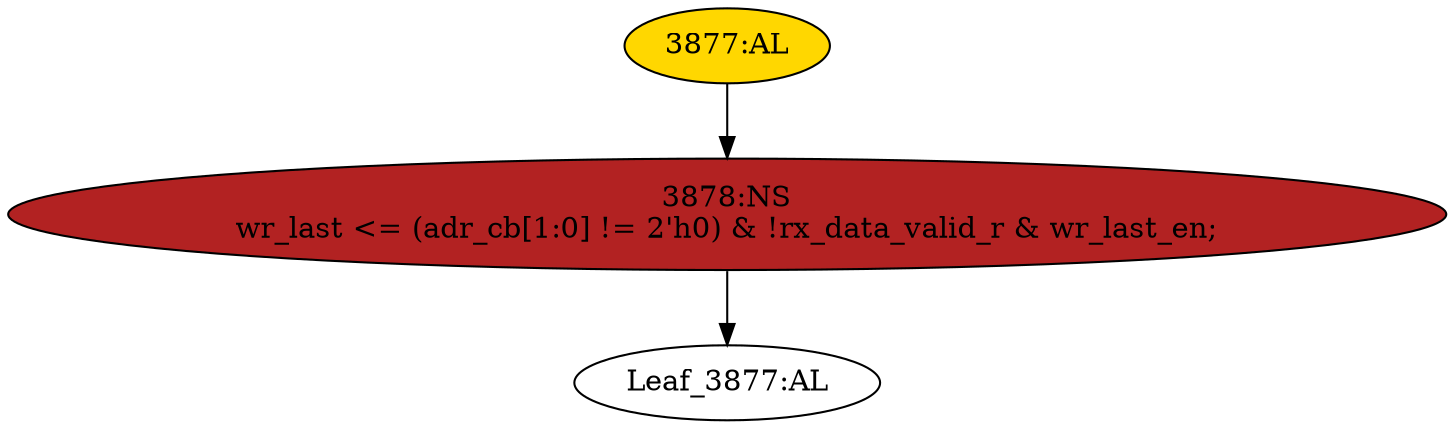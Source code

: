 strict digraph "" {
	node [label="\N"];
	"3878:NS"	 [ast="<pyverilog.vparser.ast.NonblockingSubstitution object at 0x7f13b5599910>",
		fillcolor=firebrick,
		label="3878:NS
wr_last <= (adr_cb[1:0] != 2'h0) & !rx_data_valid_r & wr_last_en;",
		statements="[<pyverilog.vparser.ast.NonblockingSubstitution object at 0x7f13b5599910>]",
		style=filled,
		typ=NonblockingSubstitution];
	"Leaf_3877:AL"	 [def_var="['wr_last']",
		label="Leaf_3877:AL"];
	"3878:NS" -> "Leaf_3877:AL"	 [cond="[]",
		lineno=None];
	"3877:AL"	 [ast="<pyverilog.vparser.ast.Always object at 0x7f13b5599d50>",
		clk_sens=True,
		fillcolor=gold,
		label="3877:AL",
		sens="['clk']",
		statements="[]",
		style=filled,
		typ=Always,
		use_var="['rx_data_valid_r', 'adr_cb', 'wr_last_en']"];
	"3877:AL" -> "3878:NS"	 [cond="[]",
		lineno=None];
}
